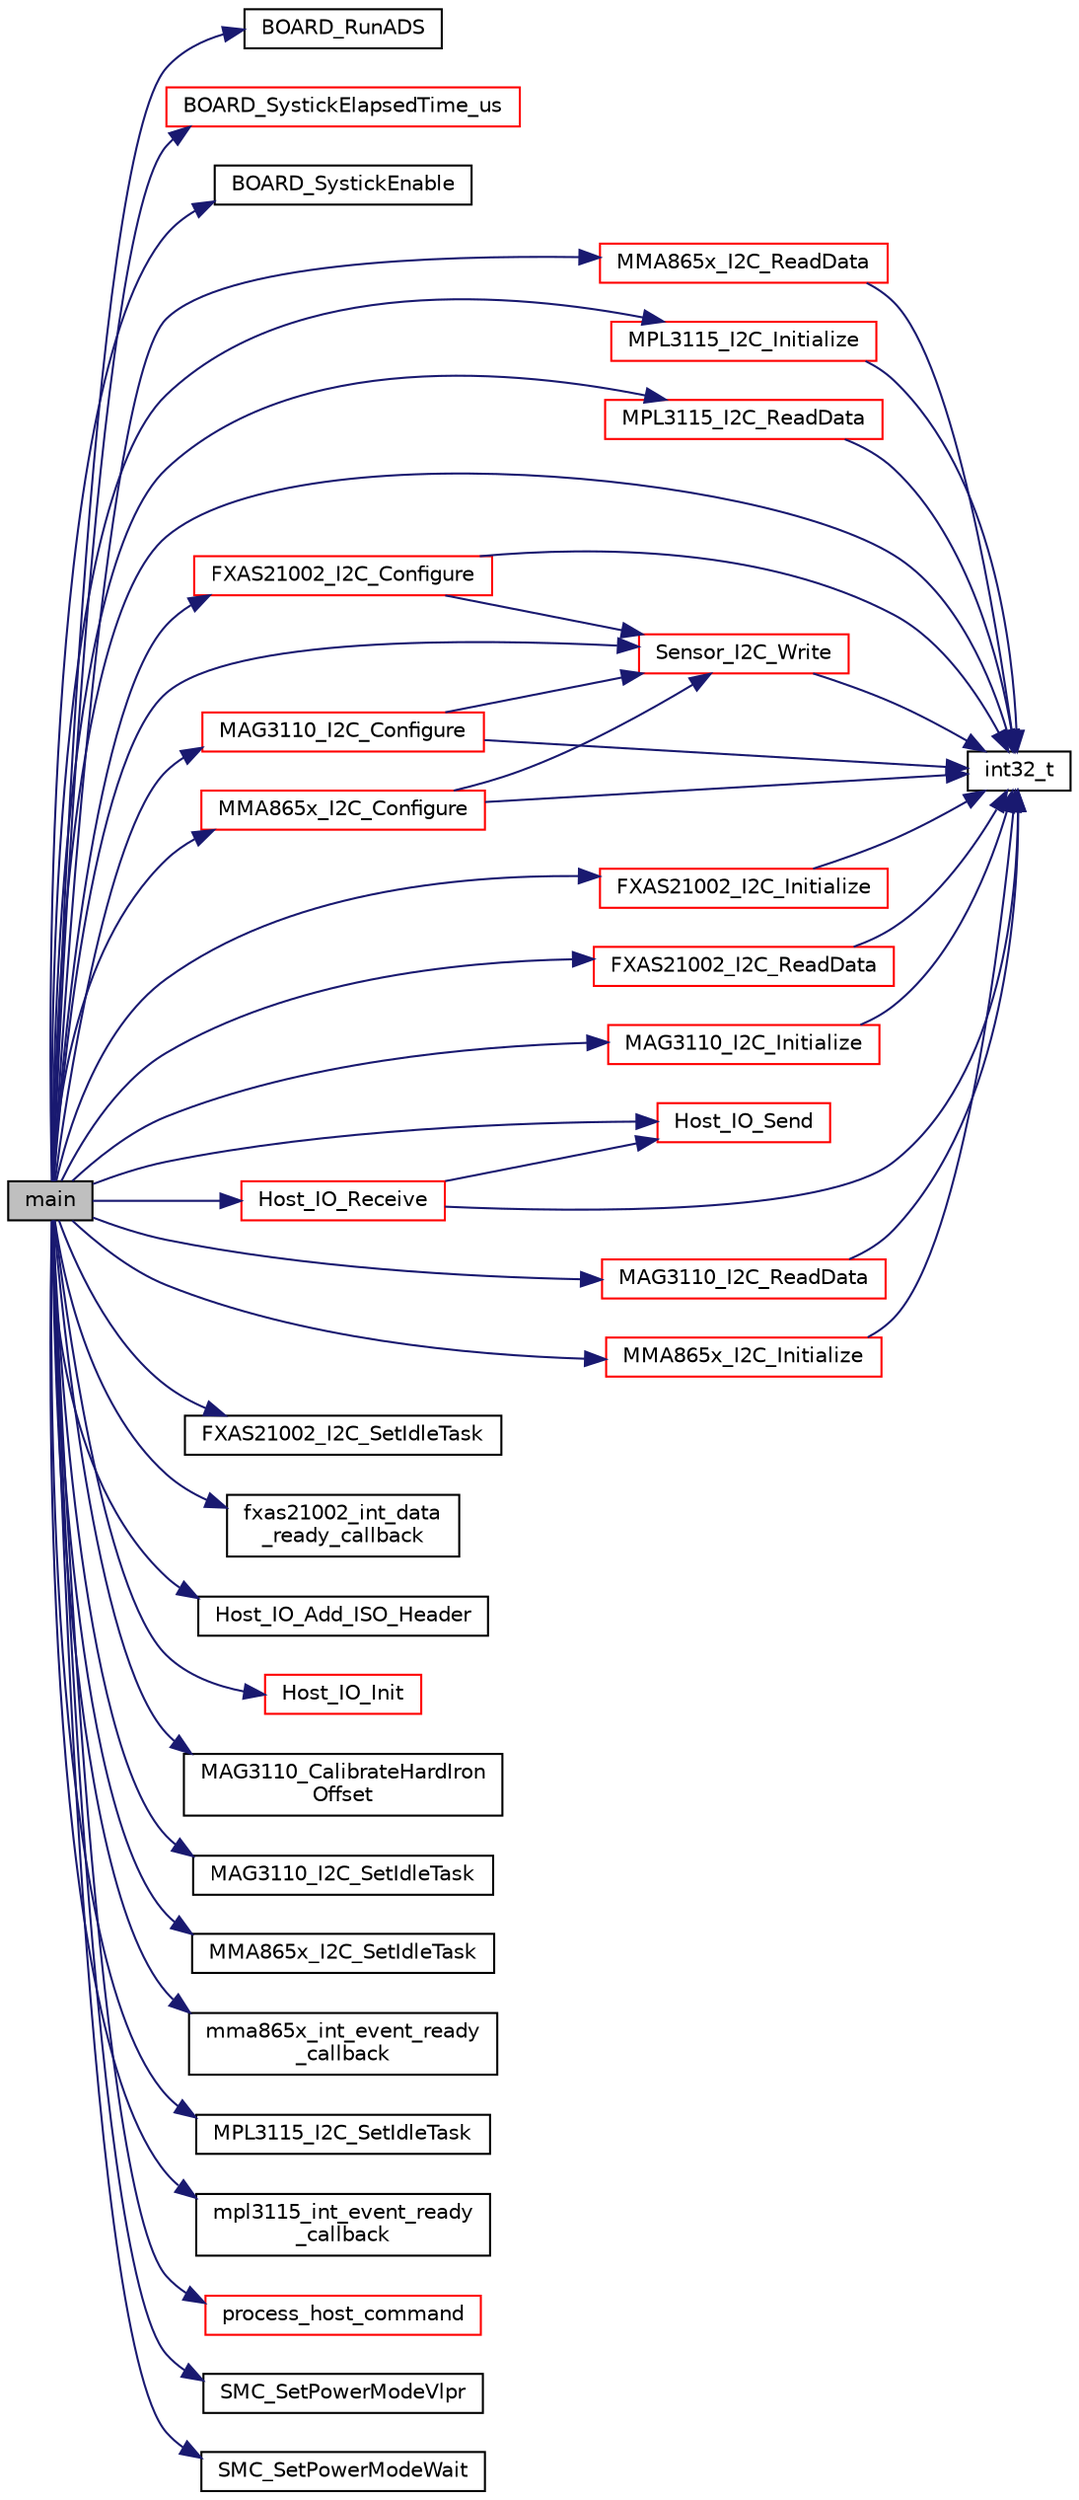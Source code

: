 digraph "main"
{
  edge [fontname="Helvetica",fontsize="10",labelfontname="Helvetica",labelfontsize="10"];
  node [fontname="Helvetica",fontsize="10",shape=record];
  rankdir="LR";
  Node3 [label="main",height=0.2,width=0.4,color="black", fillcolor="grey75", style="filled", fontcolor="black"];
  Node3 -> Node4 [color="midnightblue",fontsize="10",style="solid",fontname="Helvetica"];
  Node4 [label="BOARD_RunADS",height=0.2,width=0.4,color="black", fillcolor="white", style="filled",URL="$lpc_2auto__detection__service_8c.html#a95285f14f6707e326e523c82d926c900",tooltip="The function to register Application Name and initialte ADS. "];
  Node3 -> Node5 [color="midnightblue",fontsize="10",style="solid",fontname="Helvetica"];
  Node5 [label="BOARD_SystickElapsedTime_us",height=0.2,width=0.4,color="red", fillcolor="white", style="filled",URL="$systick__utils_8c.html#a85a32737b730fbb713ec910e1ad17c74",tooltip="Function to compute the Elapsed Time. "];
  Node3 -> Node9 [color="midnightblue",fontsize="10",style="solid",fontname="Helvetica"];
  Node9 [label="BOARD_SystickEnable",height=0.2,width=0.4,color="black", fillcolor="white", style="filled",URL="$systick__utils_8c.html#ad43629969994e92bd3620e630bda24c8",tooltip="Function to enable systicks framework. "];
  Node3 -> Node10 [color="midnightblue",fontsize="10",style="solid",fontname="Helvetica"];
  Node10 [label="FXAS21002_I2C_Configure",height=0.2,width=0.4,color="red", fillcolor="white", style="filled",URL="$fxas21002__drv_8c.html#abef3b2c3849b49331142f7a6266fde9a",tooltip="The interface function to configure he sensor. "];
  Node10 -> Node7 [color="midnightblue",fontsize="10",style="solid",fontname="Helvetica"];
  Node7 [label="int32_t",height=0.2,width=0.4,color="black", fillcolor="white", style="filled",URL="$data__format__service_8h.html#a5d7069350a7d7e65686c77a8038f462f",tooltip="The interface function to append the data on the formated stream. "];
  Node10 -> Node12 [color="midnightblue",fontsize="10",style="solid",fontname="Helvetica"];
  Node12 [label="Sensor_I2C_Write",height=0.2,width=0.4,color="red", fillcolor="white", style="filled",URL="$sensor__io__i2c_8c.html#aaac4c4f34b4dd37d3f202a1dbb4b000b",tooltip="Write register data to a sensor. "];
  Node12 -> Node7 [color="midnightblue",fontsize="10",style="solid",fontname="Helvetica"];
  Node3 -> Node13 [color="midnightblue",fontsize="10",style="solid",fontname="Helvetica"];
  Node13 [label="FXAS21002_I2C_Initialize",height=0.2,width=0.4,color="red", fillcolor="white", style="filled",URL="$fxas21002__drv_8c.html#a7f37a7feae5b901922063add1aba3bff",tooltip="The interface function to initialize the sensor. "];
  Node13 -> Node7 [color="midnightblue",fontsize="10",style="solid",fontname="Helvetica"];
  Node3 -> Node15 [color="midnightblue",fontsize="10",style="solid",fontname="Helvetica"];
  Node15 [label="FXAS21002_I2C_ReadData",height=0.2,width=0.4,color="red", fillcolor="white", style="filled",URL="$fxas21002__drv_8c.html#a2772f78de8e7ae03383d86c47fdb544c",tooltip="The interface function to read the sensor data. "];
  Node15 -> Node7 [color="midnightblue",fontsize="10",style="solid",fontname="Helvetica"];
  Node3 -> Node17 [color="midnightblue",fontsize="10",style="solid",fontname="Helvetica"];
  Node17 [label="FXAS21002_I2C_SetIdleTask",height=0.2,width=0.4,color="black", fillcolor="white", style="filled",URL="$fxas21002__drv_8c.html#afc93f0f28efa87fc4d37087683602709",tooltip=": The interface function to set the I2C Idle Task. "];
  Node3 -> Node18 [color="midnightblue",fontsize="10",style="solid",fontname="Helvetica"];
  Node18 [label="fxas21002_int_data\l_ready_callback",height=0.2,width=0.4,color="black", fillcolor="white", style="filled",URL="$demo__11__axis__mult2b_8c.html#a6f2e4651052e7dd5578c360ddca9b71d"];
  Node3 -> Node19 [color="midnightblue",fontsize="10",style="solid",fontname="Helvetica"];
  Node19 [label="Host_IO_Add_ISO_Header",height=0.2,width=0.4,color="black", fillcolor="white", style="filled",URL="$host__io__uart_8c.html#a68a2c033a0f6f967149dca76897f5c8a"];
  Node3 -> Node20 [color="midnightblue",fontsize="10",style="solid",fontname="Helvetica"];
  Node20 [label="Host_IO_Init",height=0.2,width=0.4,color="red", fillcolor="white", style="filled",URL="$host__io__uart_8c.html#ab4b858422bbaae71aff2ab540ae0e2b1"];
  Node3 -> Node24 [color="midnightblue",fontsize="10",style="solid",fontname="Helvetica"];
  Node24 [label="Host_IO_Receive",height=0.2,width=0.4,color="red", fillcolor="white", style="filled",URL="$host__io__uart_8c.html#a3924d21a0703878695ebdb68f720fff9"];
  Node24 -> Node7 [color="midnightblue",fontsize="10",style="solid",fontname="Helvetica"];
  Node24 -> Node34 [color="midnightblue",fontsize="10",style="solid",fontname="Helvetica"];
  Node34 [label="Host_IO_Send",height=0.2,width=0.4,color="red", fillcolor="white", style="filled",URL="$host__io__uart_8c.html#a719ad6da4502e713f1573b5353af9617"];
  Node3 -> Node34 [color="midnightblue",fontsize="10",style="solid",fontname="Helvetica"];
  Node3 -> Node7 [color="midnightblue",fontsize="10",style="solid",fontname="Helvetica"];
  Node3 -> Node38 [color="midnightblue",fontsize="10",style="solid",fontname="Helvetica"];
  Node38 [label="MAG3110_CalibrateHardIron\lOffset",height=0.2,width=0.4,color="black", fillcolor="white", style="filled",URL="$mag3110__drv_8c.html#a9d3b77f97a98fdda9287ad0b682a74d4",tooltip="Calibrates the magnetometer reading by determining the current hard iron offset. "];
  Node3 -> Node39 [color="midnightblue",fontsize="10",style="solid",fontname="Helvetica"];
  Node39 [label="MAG3110_I2C_Configure",height=0.2,width=0.4,color="red", fillcolor="white", style="filled",URL="$mag3110__drv_8c.html#a2de85bf13cfe26dbc0ca9be7f4625cba",tooltip="The interface function to configure he sensor. "];
  Node39 -> Node7 [color="midnightblue",fontsize="10",style="solid",fontname="Helvetica"];
  Node39 -> Node12 [color="midnightblue",fontsize="10",style="solid",fontname="Helvetica"];
  Node3 -> Node40 [color="midnightblue",fontsize="10",style="solid",fontname="Helvetica"];
  Node40 [label="MAG3110_I2C_Initialize",height=0.2,width=0.4,color="red", fillcolor="white", style="filled",URL="$mag3110__drv_8c.html#a578b46ebf521f9d389bdc8f68904ed2e",tooltip="The interface function to initialize the sensor. "];
  Node40 -> Node7 [color="midnightblue",fontsize="10",style="solid",fontname="Helvetica"];
  Node3 -> Node41 [color="midnightblue",fontsize="10",style="solid",fontname="Helvetica"];
  Node41 [label="MAG3110_I2C_ReadData",height=0.2,width=0.4,color="red", fillcolor="white", style="filled",URL="$mag3110__drv_8c.html#ad21e17c18a85571ddb312850e5d61f30",tooltip="The interface function to read the sensor data. "];
  Node41 -> Node7 [color="midnightblue",fontsize="10",style="solid",fontname="Helvetica"];
  Node3 -> Node42 [color="midnightblue",fontsize="10",style="solid",fontname="Helvetica"];
  Node42 [label="MAG3110_I2C_SetIdleTask",height=0.2,width=0.4,color="black", fillcolor="white", style="filled",URL="$mag3110__drv_8c.html#a81a9d6ede8ef261fd61d7ae0c32f7e1c",tooltip=": The interface function to set the I2C Idle Task. "];
  Node3 -> Node43 [color="midnightblue",fontsize="10",style="solid",fontname="Helvetica"];
  Node43 [label="MMA865x_I2C_Configure",height=0.2,width=0.4,color="red", fillcolor="white", style="filled",URL="$mma865x__drv_8c.html#a5944d87d922a1bdbbf5f2574acc1e143",tooltip="The interface function to configure he sensor. "];
  Node43 -> Node7 [color="midnightblue",fontsize="10",style="solid",fontname="Helvetica"];
  Node43 -> Node12 [color="midnightblue",fontsize="10",style="solid",fontname="Helvetica"];
  Node3 -> Node44 [color="midnightblue",fontsize="10",style="solid",fontname="Helvetica"];
  Node44 [label="MMA865x_I2C_Initialize",height=0.2,width=0.4,color="red", fillcolor="white", style="filled",URL="$mma865x__drv_8c.html#a088d55c83170dc62e31a430bbeac84fe",tooltip="The interface function to initialize the sensor. "];
  Node44 -> Node7 [color="midnightblue",fontsize="10",style="solid",fontname="Helvetica"];
  Node3 -> Node45 [color="midnightblue",fontsize="10",style="solid",fontname="Helvetica"];
  Node45 [label="MMA865x_I2C_ReadData",height=0.2,width=0.4,color="red", fillcolor="white", style="filled",URL="$mma865x__drv_8c.html#a4e26c023c983b903eae65c12775ab0cf",tooltip="The interface function to read the sensor data. "];
  Node45 -> Node7 [color="midnightblue",fontsize="10",style="solid",fontname="Helvetica"];
  Node3 -> Node46 [color="midnightblue",fontsize="10",style="solid",fontname="Helvetica"];
  Node46 [label="MMA865x_I2C_SetIdleTask",height=0.2,width=0.4,color="black", fillcolor="white", style="filled",URL="$mma865x__drv_8c.html#aabd69bb772dc05a10ab05faf94103d0b",tooltip=": The interface function to set the I2C Idle Task. "];
  Node3 -> Node47 [color="midnightblue",fontsize="10",style="solid",fontname="Helvetica"];
  Node47 [label="mma865x_int_event_ready\l_callback",height=0.2,width=0.4,color="black", fillcolor="white", style="filled",URL="$demo__11__axis__mult2b_8c.html#a7e104d8e4284aceb001be602066df6a9",tooltip="This is the Sensor WT Event Ready ISR implementation. "];
  Node3 -> Node48 [color="midnightblue",fontsize="10",style="solid",fontname="Helvetica"];
  Node48 [label="MPL3115_I2C_Initialize",height=0.2,width=0.4,color="red", fillcolor="white", style="filled",URL="$mpl3115__drv_8c.html#ae2d3772491a3b10c71ff529382d9a2d2",tooltip="The interface function to initialize the sensor. "];
  Node48 -> Node7 [color="midnightblue",fontsize="10",style="solid",fontname="Helvetica"];
  Node3 -> Node49 [color="midnightblue",fontsize="10",style="solid",fontname="Helvetica"];
  Node49 [label="MPL3115_I2C_ReadData",height=0.2,width=0.4,color="red", fillcolor="white", style="filled",URL="$mpl3115__drv_8c.html#a3ac7e30ac09a6557eebe24bb0c00e16f",tooltip="The interface function to read the sensor data. "];
  Node49 -> Node7 [color="midnightblue",fontsize="10",style="solid",fontname="Helvetica"];
  Node3 -> Node50 [color="midnightblue",fontsize="10",style="solid",fontname="Helvetica"];
  Node50 [label="MPL3115_I2C_SetIdleTask",height=0.2,width=0.4,color="black", fillcolor="white", style="filled",URL="$mpl3115__drv_8c.html#a1744cb8d032f2df40470591ad644c0d2",tooltip=": The interface function to set the I2C Idle Task. "];
  Node3 -> Node51 [color="midnightblue",fontsize="10",style="solid",fontname="Helvetica"];
  Node51 [label="mpl3115_int_event_ready\l_callback",height=0.2,width=0.4,color="black", fillcolor="white", style="filled",URL="$demo__11__axis__mult2b_8c.html#a955d23a46e19ffdfd9afe6447f93b35f"];
  Node3 -> Node52 [color="midnightblue",fontsize="10",style="solid",fontname="Helvetica"];
  Node52 [label="process_host_command",height=0.2,width=0.4,color="red", fillcolor="white", style="filled",URL="$demo__11__axis__mult2b_8c.html#a0076d28c9a17cd6908c7b3b0f5c6006c"];
  Node3 -> Node12 [color="midnightblue",fontsize="10",style="solid",fontname="Helvetica"];
  Node3 -> Node53 [color="midnightblue",fontsize="10",style="solid",fontname="Helvetica"];
  Node53 [label="SMC_SetPowerModeVlpr",height=0.2,width=0.4,color="black", fillcolor="white", style="filled",URL="$lpc54114_8c.html#a82cb114bb9a5ea2f235a0216709d70f8",tooltip="Configures the system to VLPR power mode. API name used from Kinetis family to maintain compatibility..."];
  Node3 -> Node54 [color="midnightblue",fontsize="10",style="solid",fontname="Helvetica"];
  Node54 [label="SMC_SetPowerModeWait",height=0.2,width=0.4,color="black", fillcolor="white", style="filled",URL="$lpc54114_8c.html#a5423cac017d1d1a8ac8bba8e91e80e29",tooltip="Configures the system to WAIT power mode. API name used from Kinetis family to maintain compatibility..."];
}
